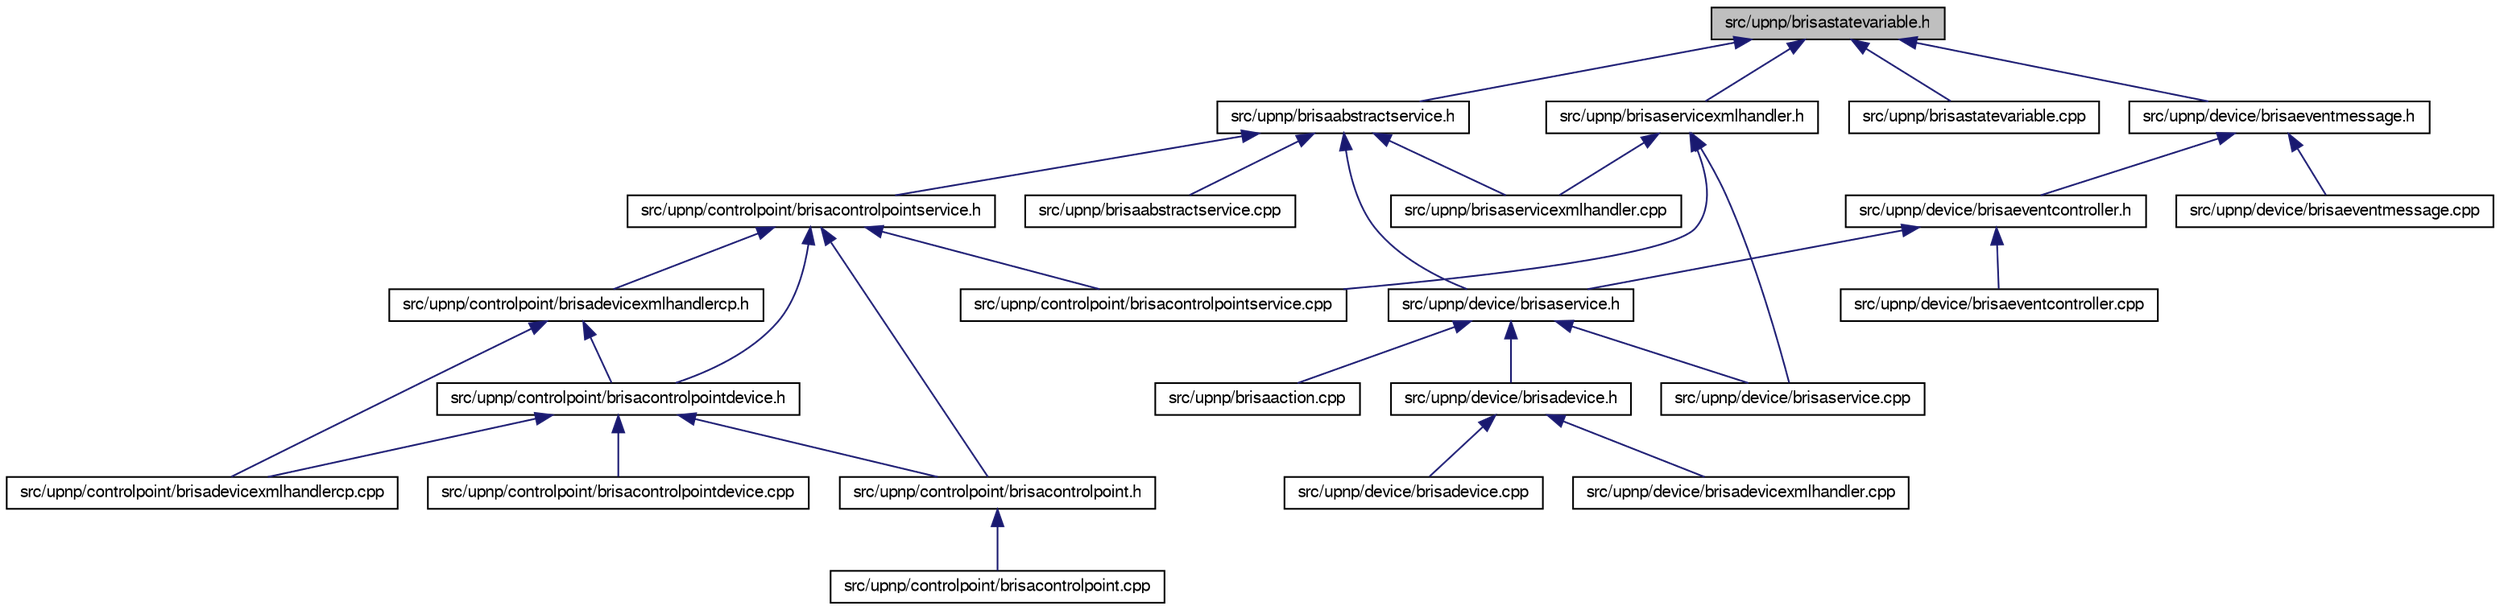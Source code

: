 digraph G
{
  bgcolor="transparent";
  edge [fontname="FreeSans",fontsize="10",labelfontname="FreeSans",labelfontsize="10"];
  node [fontname="FreeSans",fontsize="10",shape=record];
  Node1 [label="src/upnp/brisastatevariable.h",height=0.2,width=0.4,color="black", fillcolor="grey75", style="filled" fontcolor="black"];
  Node1 -> Node2 [dir=back,color="midnightblue",fontsize="10",style="solid"];
  Node2 [label="src/upnp/brisaabstractservice.h",height=0.2,width=0.4,color="black",URL="$brisaabstractservice_8h.html"];
  Node2 -> Node3 [dir=back,color="midnightblue",fontsize="10",style="solid"];
  Node3 [label="src/upnp/brisaabstractservice.cpp",height=0.2,width=0.4,color="black",URL="$brisaabstractservice_8cpp.html"];
  Node2 -> Node4 [dir=back,color="midnightblue",fontsize="10",style="solid"];
  Node4 [label="src/upnp/brisaservicexmlhandler.cpp",height=0.2,width=0.4,color="black",URL="$brisaservicexmlhandler_8cpp.html"];
  Node2 -> Node5 [dir=back,color="midnightblue",fontsize="10",style="solid"];
  Node5 [label="src/upnp/controlpoint/brisacontrolpointservice.h",height=0.2,width=0.4,color="black",URL="$brisacontrolpointservice_8h.html"];
  Node5 -> Node6 [dir=back,color="midnightblue",fontsize="10",style="solid"];
  Node6 [label="src/upnp/controlpoint/brisacontrolpoint.h",height=0.2,width=0.4,color="black",URL="$brisacontrolpoint_8h.html"];
  Node6 -> Node7 [dir=back,color="midnightblue",fontsize="10",style="solid"];
  Node7 [label="src/upnp/controlpoint/brisacontrolpoint.cpp",height=0.2,width=0.4,color="black",URL="$brisacontrolpoint_8cpp.html"];
  Node5 -> Node8 [dir=back,color="midnightblue",fontsize="10",style="solid"];
  Node8 [label="src/upnp/controlpoint/brisacontrolpointdevice.h",height=0.2,width=0.4,color="black",URL="$brisacontrolpointdevice_8h.html"];
  Node8 -> Node6 [dir=back,color="midnightblue",fontsize="10",style="solid"];
  Node8 -> Node9 [dir=back,color="midnightblue",fontsize="10",style="solid"];
  Node9 [label="src/upnp/controlpoint/brisacontrolpointdevice.cpp",height=0.2,width=0.4,color="black",URL="$brisacontrolpointdevice_8cpp.html"];
  Node8 -> Node10 [dir=back,color="midnightblue",fontsize="10",style="solid"];
  Node10 [label="src/upnp/controlpoint/brisadevicexmlhandlercp.cpp",height=0.2,width=0.4,color="black",URL="$brisadevicexmlhandlercp_8cpp.html"];
  Node5 -> Node11 [dir=back,color="midnightblue",fontsize="10",style="solid"];
  Node11 [label="src/upnp/controlpoint/brisacontrolpointservice.cpp",height=0.2,width=0.4,color="black",URL="$brisacontrolpointservice_8cpp.html"];
  Node5 -> Node12 [dir=back,color="midnightblue",fontsize="10",style="solid"];
  Node12 [label="src/upnp/controlpoint/brisadevicexmlhandlercp.h",height=0.2,width=0.4,color="black",URL="$brisadevicexmlhandlercp_8h.html"];
  Node12 -> Node8 [dir=back,color="midnightblue",fontsize="10",style="solid"];
  Node12 -> Node10 [dir=back,color="midnightblue",fontsize="10",style="solid"];
  Node2 -> Node13 [dir=back,color="midnightblue",fontsize="10",style="solid"];
  Node13 [label="src/upnp/device/brisaservice.h",height=0.2,width=0.4,color="black",URL="$brisaservice_8h.html"];
  Node13 -> Node14 [dir=back,color="midnightblue",fontsize="10",style="solid"];
  Node14 [label="src/upnp/brisaaction.cpp",height=0.2,width=0.4,color="black",URL="$brisaaction_8cpp.html"];
  Node13 -> Node15 [dir=back,color="midnightblue",fontsize="10",style="solid"];
  Node15 [label="src/upnp/device/brisadevice.h",height=0.2,width=0.4,color="black",URL="$brisadevice_8h.html"];
  Node15 -> Node16 [dir=back,color="midnightblue",fontsize="10",style="solid"];
  Node16 [label="src/upnp/device/brisadevice.cpp",height=0.2,width=0.4,color="black",URL="$brisadevice_8cpp.html"];
  Node15 -> Node17 [dir=back,color="midnightblue",fontsize="10",style="solid"];
  Node17 [label="src/upnp/device/brisadevicexmlhandler.cpp",height=0.2,width=0.4,color="black",URL="$brisadevicexmlhandler_8cpp.html"];
  Node13 -> Node18 [dir=back,color="midnightblue",fontsize="10",style="solid"];
  Node18 [label="src/upnp/device/brisaservice.cpp",height=0.2,width=0.4,color="black",URL="$brisaservice_8cpp.html"];
  Node1 -> Node19 [dir=back,color="midnightblue",fontsize="10",style="solid"];
  Node19 [label="src/upnp/brisaservicexmlhandler.h",height=0.2,width=0.4,color="black",URL="$brisaservicexmlhandler_8h.html"];
  Node19 -> Node4 [dir=back,color="midnightblue",fontsize="10",style="solid"];
  Node19 -> Node11 [dir=back,color="midnightblue",fontsize="10",style="solid"];
  Node19 -> Node18 [dir=back,color="midnightblue",fontsize="10",style="solid"];
  Node1 -> Node20 [dir=back,color="midnightblue",fontsize="10",style="solid"];
  Node20 [label="src/upnp/brisastatevariable.cpp",height=0.2,width=0.4,color="black",URL="$brisastatevariable_8cpp.html"];
  Node1 -> Node21 [dir=back,color="midnightblue",fontsize="10",style="solid"];
  Node21 [label="src/upnp/device/brisaeventmessage.h",height=0.2,width=0.4,color="black",URL="$brisaeventmessage_8h.html"];
  Node21 -> Node22 [dir=back,color="midnightblue",fontsize="10",style="solid"];
  Node22 [label="src/upnp/device/brisaeventcontroller.h",height=0.2,width=0.4,color="black",URL="$brisaeventcontroller_8h.html"];
  Node22 -> Node23 [dir=back,color="midnightblue",fontsize="10",style="solid"];
  Node23 [label="src/upnp/device/brisaeventcontroller.cpp",height=0.2,width=0.4,color="black",URL="$brisaeventcontroller_8cpp.html"];
  Node22 -> Node13 [dir=back,color="midnightblue",fontsize="10",style="solid"];
  Node21 -> Node24 [dir=back,color="midnightblue",fontsize="10",style="solid"];
  Node24 [label="src/upnp/device/brisaeventmessage.cpp",height=0.2,width=0.4,color="black",URL="$brisaeventmessage_8cpp.html"];
}
